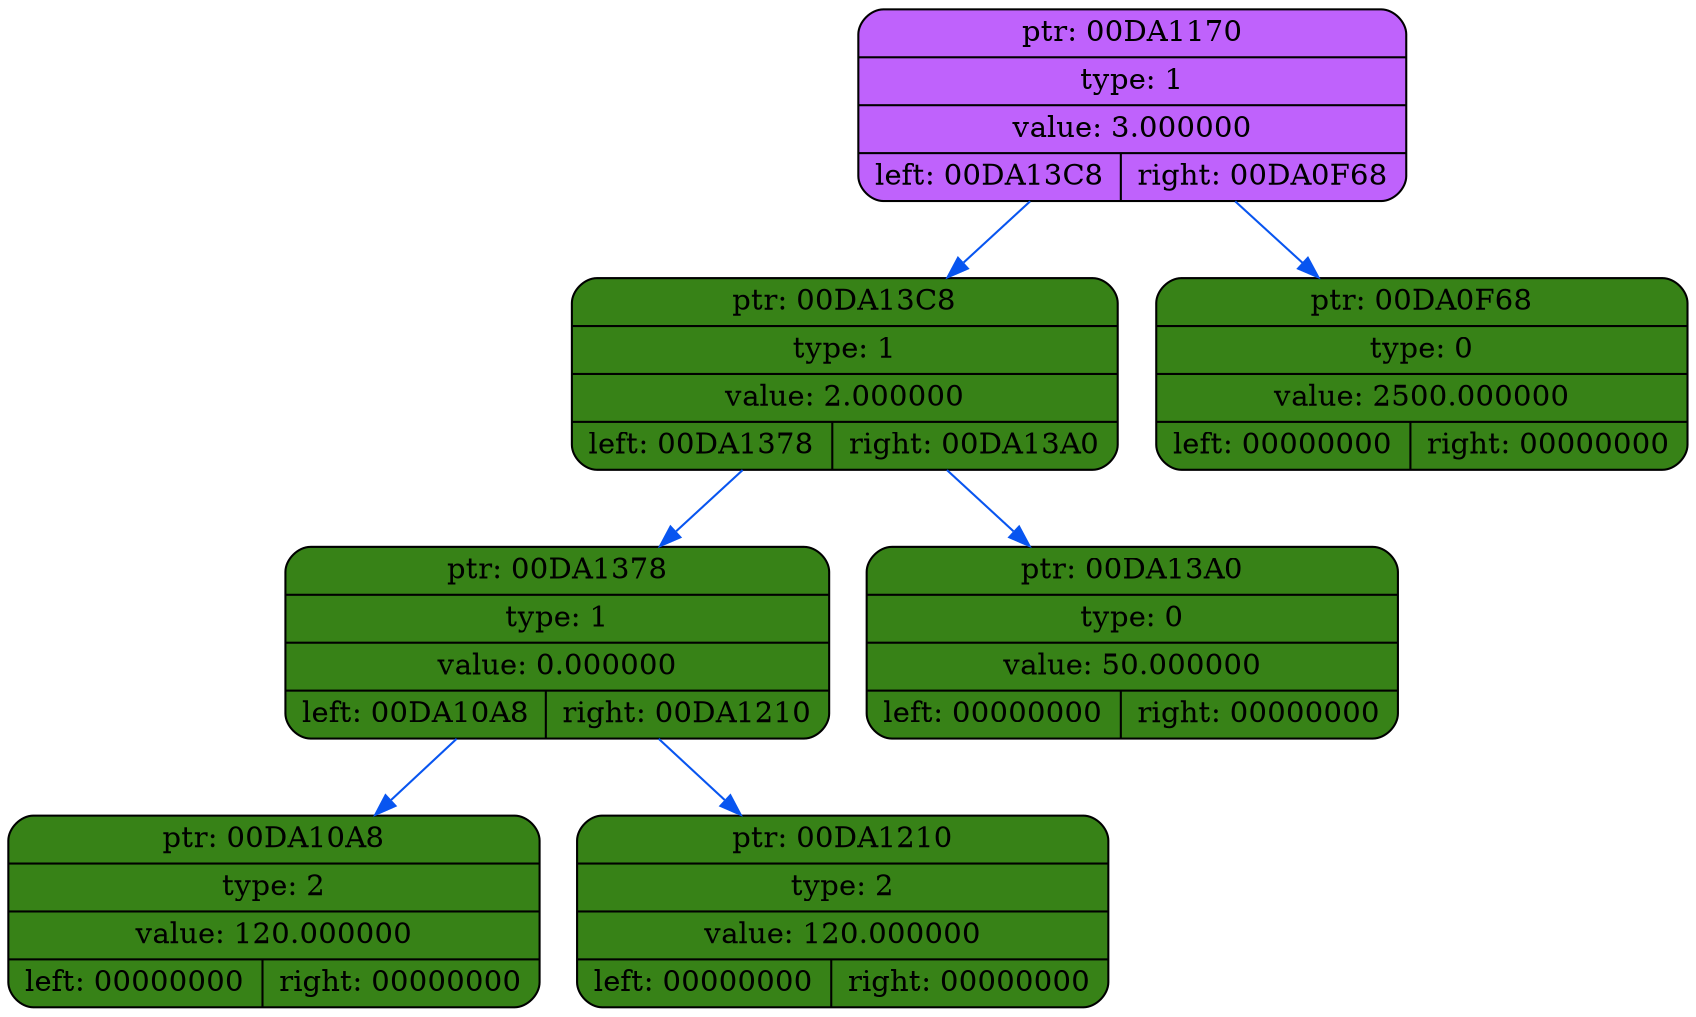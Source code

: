digraph
{
    rankdir=TP

        node00DA1170[shape=record,style="rounded,filled",fillcolor="#BF62FC",label="{ ptr: 00DA1170 | type: 1 | value: 3.000000| { left: 00DA13C8 | right: 00DA0F68 }}"];
    node00DA1170 -> node00DA13C8[color="#0855F0"]
    node00DA13C8[shape=record,style="rounded,filled",fillcolor="#378217",label="{ ptr: 00DA13C8 | type: 1 | value: 2.000000| { left: 00DA1378 | right: 00DA13A0 }}"];
    node00DA13C8 -> node00DA1378[color="#0855F0"]
    node00DA1378[shape=record,style="rounded,filled",fillcolor="#378217",label="{ ptr: 00DA1378 | type: 1 | value: 0.000000| { left: 00DA10A8 | right: 00DA1210 }}"];
    node00DA1378 -> node00DA10A8[color="#0855F0"]
    node00DA10A8[shape=record,style="rounded,filled",fillcolor="#378217",label="{ ptr: 00DA10A8 | type: 2 | value: 120.000000| { left: 00000000 | right: 00000000 }}"];
    node00DA1378 -> node00DA1210[color="#0855F0"]
    node00DA1210[shape=record,style="rounded,filled",fillcolor="#378217",label="{ ptr: 00DA1210 | type: 2 | value: 120.000000| { left: 00000000 | right: 00000000 }}"];
    node00DA13C8 -> node00DA13A0[color="#0855F0"]
    node00DA13A0[shape=record,style="rounded,filled",fillcolor="#378217",label="{ ptr: 00DA13A0 | type: 0 | value: 50.000000| { left: 00000000 | right: 00000000 }}"];
    node00DA1170 -> node00DA0F68[color="#0855F0"]
    node00DA0F68[shape=record,style="rounded,filled",fillcolor="#378217",label="{ ptr: 00DA0F68 | type: 0 | value: 2500.000000| { left: 00000000 | right: 00000000 }}"];
}